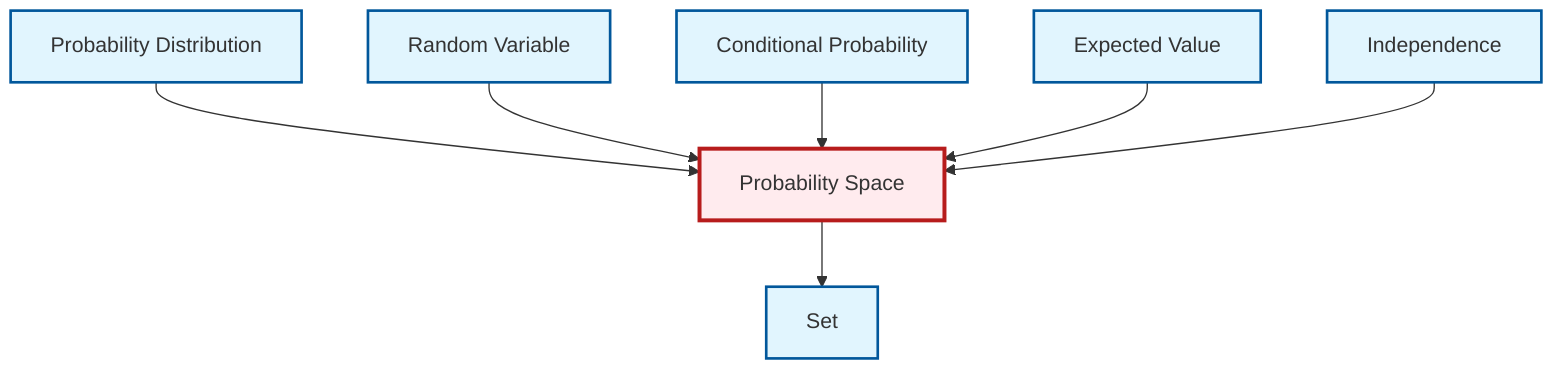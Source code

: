 graph TD
    classDef definition fill:#e1f5fe,stroke:#01579b,stroke-width:2px
    classDef theorem fill:#f3e5f5,stroke:#4a148c,stroke-width:2px
    classDef axiom fill:#fff3e0,stroke:#e65100,stroke-width:2px
    classDef example fill:#e8f5e9,stroke:#1b5e20,stroke-width:2px
    classDef current fill:#ffebee,stroke:#b71c1c,stroke-width:3px
    def-expectation["Expected Value"]:::definition
    def-set["Set"]:::definition
    def-random-variable["Random Variable"]:::definition
    def-independence["Independence"]:::definition
    def-probability-distribution["Probability Distribution"]:::definition
    def-probability-space["Probability Space"]:::definition
    def-conditional-probability["Conditional Probability"]:::definition
    def-probability-distribution --> def-probability-space
    def-random-variable --> def-probability-space
    def-conditional-probability --> def-probability-space
    def-expectation --> def-probability-space
    def-probability-space --> def-set
    def-independence --> def-probability-space
    class def-probability-space current